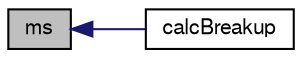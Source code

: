 digraph "ms"
{
  bgcolor="transparent";
  edge [fontname="FreeSans",fontsize="10",labelfontname="FreeSans",labelfontsize="10"];
  node [fontname="FreeSans",fontsize="10",shape=record];
  rankdir="LR";
  Node1 [label="ms",height=0.2,width=0.4,color="black", fillcolor="grey75", style="filled" fontcolor="black"];
  Node1 -> Node2 [dir="back",color="midnightblue",fontsize="10",style="solid",fontname="FreeSans"];
  Node2 [label="calcBreakup",height=0.2,width=0.4,color="black",URL="$a02342.html#af788f9bd434c7cabde1b08a11956ae1a",tooltip="Correct parcel properties according to breakup model. "];
}
